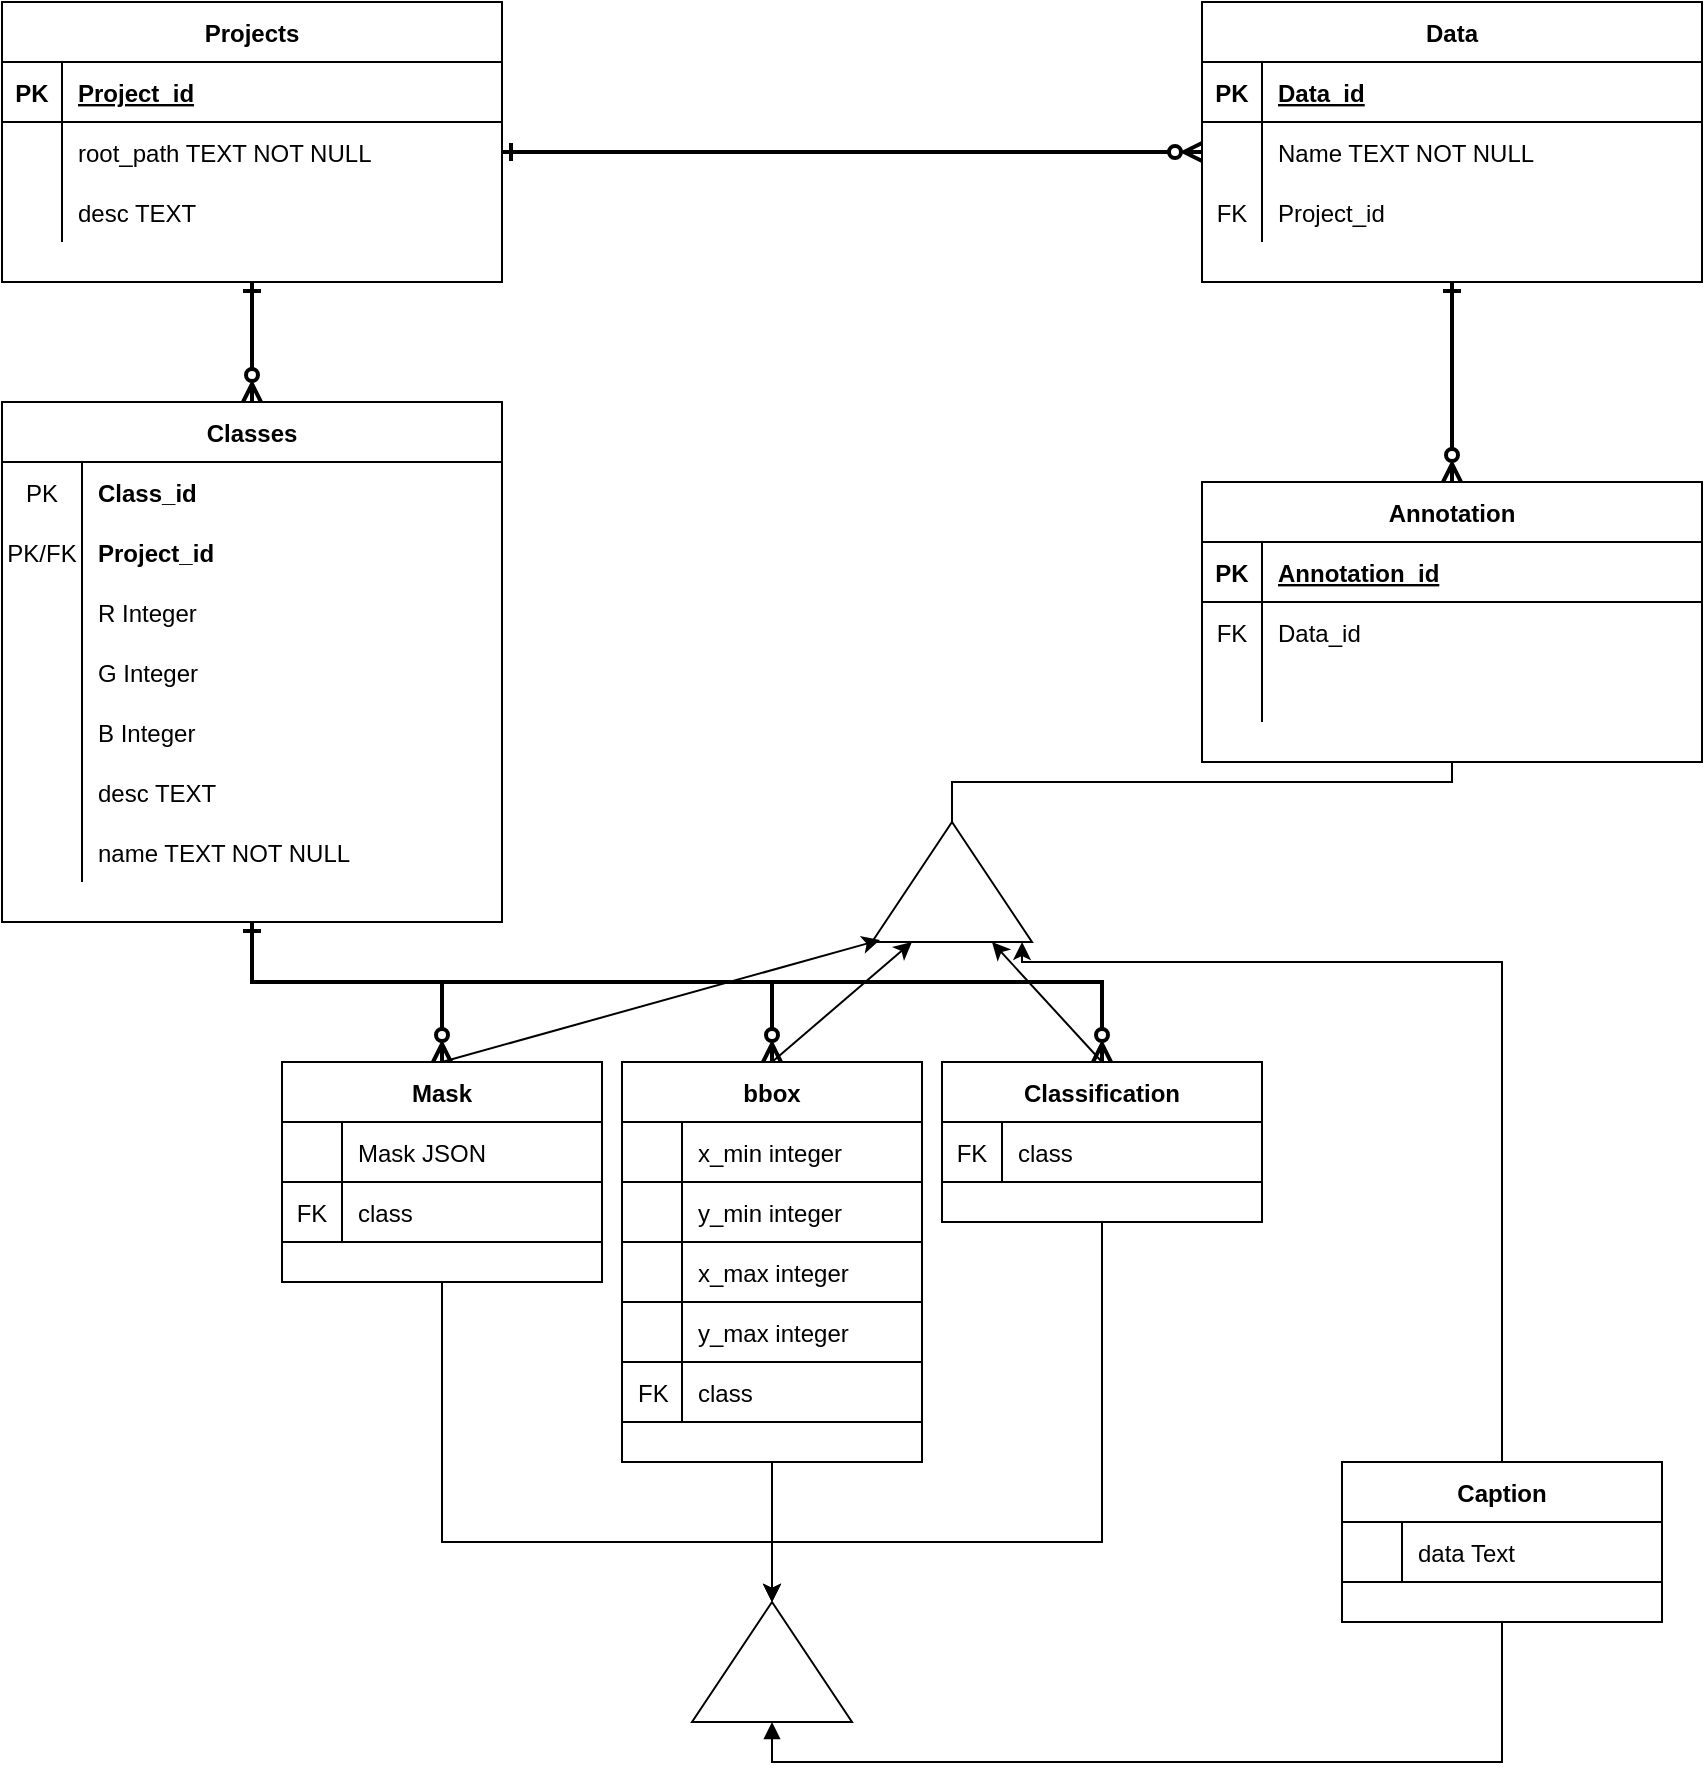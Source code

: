<mxfile version="27.0.9">
  <diagram id="R2lEEEUBdFMjLlhIrx00" name="Page-1">
    <mxGraphModel dx="1426" dy="843" grid="1" gridSize="10" guides="1" tooltips="1" connect="1" arrows="1" fold="1" page="1" pageScale="1" pageWidth="850" pageHeight="1100" math="0" shadow="0" extFonts="Permanent Marker^https://fonts.googleapis.com/css?family=Permanent+Marker">
      <root>
        <mxCell id="0" />
        <mxCell id="1" parent="0" />
        <mxCell id="C-vyLk0tnHw3VtMMgP7b-23" value="Projects" style="shape=table;startSize=30;container=1;collapsible=1;childLayout=tableLayout;fixedRows=1;rowLines=0;fontStyle=1;align=center;resizeLast=1;" parent="1" vertex="1">
          <mxGeometry width="250" height="140" as="geometry" />
        </mxCell>
        <mxCell id="C-vyLk0tnHw3VtMMgP7b-24" value="" style="shape=partialRectangle;collapsible=0;dropTarget=0;pointerEvents=0;fillColor=none;points=[[0,0.5],[1,0.5]];portConstraint=eastwest;top=0;left=0;right=0;bottom=1;" parent="C-vyLk0tnHw3VtMMgP7b-23" vertex="1">
          <mxGeometry y="30" width="250" height="30" as="geometry" />
        </mxCell>
        <mxCell id="C-vyLk0tnHw3VtMMgP7b-25" value="PK" style="shape=partialRectangle;overflow=hidden;connectable=0;fillColor=none;top=0;left=0;bottom=0;right=0;fontStyle=1;" parent="C-vyLk0tnHw3VtMMgP7b-24" vertex="1">
          <mxGeometry width="30" height="30" as="geometry">
            <mxRectangle width="30" height="30" as="alternateBounds" />
          </mxGeometry>
        </mxCell>
        <mxCell id="C-vyLk0tnHw3VtMMgP7b-26" value="Project_id" style="shape=partialRectangle;overflow=hidden;connectable=0;fillColor=none;top=0;left=0;bottom=0;right=0;align=left;spacingLeft=6;fontStyle=5;" parent="C-vyLk0tnHw3VtMMgP7b-24" vertex="1">
          <mxGeometry x="30" width="220" height="30" as="geometry">
            <mxRectangle width="220" height="30" as="alternateBounds" />
          </mxGeometry>
        </mxCell>
        <mxCell id="C-vyLk0tnHw3VtMMgP7b-27" value="" style="shape=partialRectangle;collapsible=0;dropTarget=0;pointerEvents=0;fillColor=none;points=[[0,0.5],[1,0.5]];portConstraint=eastwest;top=0;left=0;right=0;bottom=0;" parent="C-vyLk0tnHw3VtMMgP7b-23" vertex="1">
          <mxGeometry y="60" width="250" height="30" as="geometry" />
        </mxCell>
        <mxCell id="C-vyLk0tnHw3VtMMgP7b-28" value="" style="shape=partialRectangle;overflow=hidden;connectable=0;fillColor=none;top=0;left=0;bottom=0;right=0;" parent="C-vyLk0tnHw3VtMMgP7b-27" vertex="1">
          <mxGeometry width="30" height="30" as="geometry">
            <mxRectangle width="30" height="30" as="alternateBounds" />
          </mxGeometry>
        </mxCell>
        <mxCell id="C-vyLk0tnHw3VtMMgP7b-29" value="root_path TEXT NOT NULL" style="shape=partialRectangle;overflow=hidden;connectable=0;fillColor=none;top=0;left=0;bottom=0;right=0;align=left;spacingLeft=6;" parent="C-vyLk0tnHw3VtMMgP7b-27" vertex="1">
          <mxGeometry x="30" width="220" height="30" as="geometry">
            <mxRectangle width="220" height="30" as="alternateBounds" />
          </mxGeometry>
        </mxCell>
        <mxCell id="9ah_1e9hARjbKLhcPFDa-1" style="shape=partialRectangle;collapsible=0;dropTarget=0;pointerEvents=0;fillColor=none;points=[[0,0.5],[1,0.5]];portConstraint=eastwest;top=0;left=0;right=0;bottom=0;" parent="C-vyLk0tnHw3VtMMgP7b-23" vertex="1">
          <mxGeometry y="90" width="250" height="30" as="geometry" />
        </mxCell>
        <mxCell id="9ah_1e9hARjbKLhcPFDa-2" style="shape=partialRectangle;overflow=hidden;connectable=0;fillColor=none;top=0;left=0;bottom=0;right=0;" parent="9ah_1e9hARjbKLhcPFDa-1" vertex="1">
          <mxGeometry width="30" height="30" as="geometry">
            <mxRectangle width="30" height="30" as="alternateBounds" />
          </mxGeometry>
        </mxCell>
        <mxCell id="9ah_1e9hARjbKLhcPFDa-3" value="desc TEXT" style="shape=partialRectangle;overflow=hidden;connectable=0;fillColor=none;top=0;left=0;bottom=0;right=0;align=left;spacingLeft=6;" parent="9ah_1e9hARjbKLhcPFDa-1" vertex="1">
          <mxGeometry x="30" width="220" height="30" as="geometry">
            <mxRectangle width="220" height="30" as="alternateBounds" />
          </mxGeometry>
        </mxCell>
        <mxCell id="9ah_1e9hARjbKLhcPFDa-4" value="Data" style="shape=table;startSize=30;container=1;collapsible=1;childLayout=tableLayout;fixedRows=1;rowLines=0;fontStyle=1;align=center;resizeLast=1;" parent="1" vertex="1">
          <mxGeometry x="600" width="250" height="140" as="geometry" />
        </mxCell>
        <mxCell id="9ah_1e9hARjbKLhcPFDa-5" value="" style="shape=partialRectangle;collapsible=0;dropTarget=0;pointerEvents=0;fillColor=none;points=[[0,0.5],[1,0.5]];portConstraint=eastwest;top=0;left=0;right=0;bottom=1;" parent="9ah_1e9hARjbKLhcPFDa-4" vertex="1">
          <mxGeometry y="30" width="250" height="30" as="geometry" />
        </mxCell>
        <mxCell id="9ah_1e9hARjbKLhcPFDa-6" value="PK" style="shape=partialRectangle;overflow=hidden;connectable=0;fillColor=none;top=0;left=0;bottom=0;right=0;fontStyle=1;" parent="9ah_1e9hARjbKLhcPFDa-5" vertex="1">
          <mxGeometry width="30" height="30" as="geometry">
            <mxRectangle width="30" height="30" as="alternateBounds" />
          </mxGeometry>
        </mxCell>
        <mxCell id="9ah_1e9hARjbKLhcPFDa-7" value="Data_id" style="shape=partialRectangle;overflow=hidden;connectable=0;fillColor=none;top=0;left=0;bottom=0;right=0;align=left;spacingLeft=6;fontStyle=5;" parent="9ah_1e9hARjbKLhcPFDa-5" vertex="1">
          <mxGeometry x="30" width="220" height="30" as="geometry">
            <mxRectangle width="220" height="30" as="alternateBounds" />
          </mxGeometry>
        </mxCell>
        <mxCell id="9ah_1e9hARjbKLhcPFDa-8" value="" style="shape=partialRectangle;collapsible=0;dropTarget=0;pointerEvents=0;fillColor=none;points=[[0,0.5],[1,0.5]];portConstraint=eastwest;top=0;left=0;right=0;bottom=0;" parent="9ah_1e9hARjbKLhcPFDa-4" vertex="1">
          <mxGeometry y="60" width="250" height="30" as="geometry" />
        </mxCell>
        <mxCell id="9ah_1e9hARjbKLhcPFDa-9" value="" style="shape=partialRectangle;overflow=hidden;connectable=0;fillColor=none;top=0;left=0;bottom=0;right=0;" parent="9ah_1e9hARjbKLhcPFDa-8" vertex="1">
          <mxGeometry width="30" height="30" as="geometry">
            <mxRectangle width="30" height="30" as="alternateBounds" />
          </mxGeometry>
        </mxCell>
        <mxCell id="9ah_1e9hARjbKLhcPFDa-10" value="Name TEXT NOT NULL" style="shape=partialRectangle;overflow=hidden;connectable=0;fillColor=none;top=0;left=0;bottom=0;right=0;align=left;spacingLeft=6;" parent="9ah_1e9hARjbKLhcPFDa-8" vertex="1">
          <mxGeometry x="30" width="220" height="30" as="geometry">
            <mxRectangle width="220" height="30" as="alternateBounds" />
          </mxGeometry>
        </mxCell>
        <mxCell id="9ah_1e9hARjbKLhcPFDa-15" style="shape=partialRectangle;collapsible=0;dropTarget=0;pointerEvents=0;fillColor=none;points=[[0,0.5],[1,0.5]];portConstraint=eastwest;top=0;left=0;right=0;bottom=0;" parent="9ah_1e9hARjbKLhcPFDa-4" vertex="1">
          <mxGeometry y="90" width="250" height="30" as="geometry" />
        </mxCell>
        <mxCell id="9ah_1e9hARjbKLhcPFDa-16" value="FK" style="shape=partialRectangle;overflow=hidden;connectable=0;fillColor=none;top=0;left=0;bottom=0;right=0;" parent="9ah_1e9hARjbKLhcPFDa-15" vertex="1">
          <mxGeometry width="30" height="30" as="geometry">
            <mxRectangle width="30" height="30" as="alternateBounds" />
          </mxGeometry>
        </mxCell>
        <mxCell id="9ah_1e9hARjbKLhcPFDa-17" value="Project_id" style="shape=partialRectangle;overflow=hidden;connectable=0;fillColor=none;top=0;left=0;bottom=0;right=0;align=left;spacingLeft=6;" parent="9ah_1e9hARjbKLhcPFDa-15" vertex="1">
          <mxGeometry x="30" width="220" height="30" as="geometry">
            <mxRectangle width="220" height="30" as="alternateBounds" />
          </mxGeometry>
        </mxCell>
        <mxCell id="9ah_1e9hARjbKLhcPFDa-18" style="edgeStyle=orthogonalEdgeStyle;rounded=0;orthogonalLoop=1;jettySize=auto;html=1;exitX=1;exitY=0.5;exitDx=0;exitDy=0;entryX=0;entryY=0.5;entryDx=0;entryDy=0;endArrow=ERzeroToMany;endFill=0;startArrow=ERone;startFill=0;strokeWidth=2;" parent="1" source="C-vyLk0tnHw3VtMMgP7b-27" target="9ah_1e9hARjbKLhcPFDa-8" edge="1">
          <mxGeometry relative="1" as="geometry" />
        </mxCell>
        <mxCell id="9ah_1e9hARjbKLhcPFDa-34" style="edgeStyle=orthogonalEdgeStyle;rounded=0;orthogonalLoop=1;jettySize=auto;html=1;exitX=0.5;exitY=1;exitDx=0;exitDy=0;entryX=1;entryY=0.5;entryDx=0;entryDy=0;endArrow=none;startFill=0;" parent="1" source="9ah_1e9hARjbKLhcPFDa-22" target="9ah_1e9hARjbKLhcPFDa-33" edge="1">
          <mxGeometry relative="1" as="geometry">
            <Array as="points">
              <mxPoint x="725" y="390" />
              <mxPoint x="475" y="390" />
            </Array>
          </mxGeometry>
        </mxCell>
        <mxCell id="9ah_1e9hARjbKLhcPFDa-22" value="Annotation" style="shape=table;startSize=30;container=1;collapsible=1;childLayout=tableLayout;fixedRows=1;rowLines=0;fontStyle=1;align=center;resizeLast=1;" parent="1" vertex="1">
          <mxGeometry x="600" y="240" width="250" height="140" as="geometry" />
        </mxCell>
        <mxCell id="9ah_1e9hARjbKLhcPFDa-23" value="" style="shape=partialRectangle;collapsible=0;dropTarget=0;pointerEvents=0;fillColor=none;points=[[0,0.5],[1,0.5]];portConstraint=eastwest;top=0;left=0;right=0;bottom=1;" parent="9ah_1e9hARjbKLhcPFDa-22" vertex="1">
          <mxGeometry y="30" width="250" height="30" as="geometry" />
        </mxCell>
        <mxCell id="9ah_1e9hARjbKLhcPFDa-24" value="PK" style="shape=partialRectangle;overflow=hidden;connectable=0;fillColor=none;top=0;left=0;bottom=0;right=0;fontStyle=1;" parent="9ah_1e9hARjbKLhcPFDa-23" vertex="1">
          <mxGeometry width="30" height="30" as="geometry">
            <mxRectangle width="30" height="30" as="alternateBounds" />
          </mxGeometry>
        </mxCell>
        <mxCell id="9ah_1e9hARjbKLhcPFDa-25" value="Annotation_id" style="shape=partialRectangle;overflow=hidden;connectable=0;fillColor=none;top=0;left=0;bottom=0;right=0;align=left;spacingLeft=6;fontStyle=5;" parent="9ah_1e9hARjbKLhcPFDa-23" vertex="1">
          <mxGeometry x="30" width="220" height="30" as="geometry">
            <mxRectangle width="220" height="30" as="alternateBounds" />
          </mxGeometry>
        </mxCell>
        <mxCell id="9ah_1e9hARjbKLhcPFDa-26" value="" style="shape=partialRectangle;collapsible=0;dropTarget=0;pointerEvents=0;fillColor=none;points=[[0,0.5],[1,0.5]];portConstraint=eastwest;top=0;left=0;right=0;bottom=0;" parent="9ah_1e9hARjbKLhcPFDa-22" vertex="1">
          <mxGeometry y="60" width="250" height="30" as="geometry" />
        </mxCell>
        <mxCell id="9ah_1e9hARjbKLhcPFDa-27" value="FK" style="shape=partialRectangle;overflow=hidden;connectable=0;fillColor=none;top=0;left=0;bottom=0;right=0;" parent="9ah_1e9hARjbKLhcPFDa-26" vertex="1">
          <mxGeometry width="30" height="30" as="geometry">
            <mxRectangle width="30" height="30" as="alternateBounds" />
          </mxGeometry>
        </mxCell>
        <mxCell id="9ah_1e9hARjbKLhcPFDa-28" value="Data_id" style="shape=partialRectangle;overflow=hidden;connectable=0;fillColor=none;top=0;left=0;bottom=0;right=0;align=left;spacingLeft=6;" parent="9ah_1e9hARjbKLhcPFDa-26" vertex="1">
          <mxGeometry x="30" width="220" height="30" as="geometry">
            <mxRectangle width="220" height="30" as="alternateBounds" />
          </mxGeometry>
        </mxCell>
        <mxCell id="9ah_1e9hARjbKLhcPFDa-70" style="shape=partialRectangle;collapsible=0;dropTarget=0;pointerEvents=0;fillColor=none;points=[[0,0.5],[1,0.5]];portConstraint=eastwest;top=0;left=0;right=0;bottom=0;" parent="9ah_1e9hARjbKLhcPFDa-22" vertex="1">
          <mxGeometry y="90" width="250" height="30" as="geometry" />
        </mxCell>
        <mxCell id="9ah_1e9hARjbKLhcPFDa-71" style="shape=partialRectangle;overflow=hidden;connectable=0;fillColor=none;top=0;left=0;bottom=0;right=0;" parent="9ah_1e9hARjbKLhcPFDa-70" vertex="1">
          <mxGeometry width="30" height="30" as="geometry">
            <mxRectangle width="30" height="30" as="alternateBounds" />
          </mxGeometry>
        </mxCell>
        <mxCell id="9ah_1e9hARjbKLhcPFDa-72" value="" style="shape=partialRectangle;overflow=hidden;connectable=0;fillColor=none;top=0;left=0;bottom=0;right=0;align=left;spacingLeft=6;" parent="9ah_1e9hARjbKLhcPFDa-70" vertex="1">
          <mxGeometry x="30" width="220" height="30" as="geometry">
            <mxRectangle width="220" height="30" as="alternateBounds" />
          </mxGeometry>
        </mxCell>
        <mxCell id="9ah_1e9hARjbKLhcPFDa-32" style="rounded=0;orthogonalLoop=1;jettySize=auto;html=1;exitX=0.5;exitY=1;exitDx=0;exitDy=0;entryX=0.5;entryY=0;entryDx=0;entryDy=0;endArrow=ERzeroToMany;endFill=0;startArrow=ERone;startFill=0;strokeWidth=2;edgeStyle=orthogonalEdgeStyle;" parent="1" source="9ah_1e9hARjbKLhcPFDa-4" target="9ah_1e9hARjbKLhcPFDa-22" edge="1">
          <mxGeometry relative="1" as="geometry">
            <mxPoint x="680" y="270" as="sourcePoint" />
            <mxPoint x="880" y="270" as="targetPoint" />
          </mxGeometry>
        </mxCell>
        <mxCell id="9ah_1e9hARjbKLhcPFDa-33" value="" style="triangle;whiteSpace=wrap;html=1;rotation=-90;" parent="1" vertex="1">
          <mxGeometry x="445" y="400" width="60" height="80" as="geometry" />
        </mxCell>
        <mxCell id="9ah_1e9hARjbKLhcPFDa-92" style="edgeStyle=orthogonalEdgeStyle;rounded=0;orthogonalLoop=1;jettySize=auto;html=1;exitX=0.5;exitY=1;exitDx=0;exitDy=0;" parent="1" source="9ah_1e9hARjbKLhcPFDa-35" target="9ah_1e9hARjbKLhcPFDa-89" edge="1">
          <mxGeometry relative="1" as="geometry">
            <Array as="points">
              <mxPoint x="220" y="770" />
              <mxPoint x="385" y="770" />
            </Array>
          </mxGeometry>
        </mxCell>
        <mxCell id="9ah_1e9hARjbKLhcPFDa-35" value="Mask" style="shape=table;startSize=30;container=1;collapsible=1;childLayout=tableLayout;fixedRows=1;rowLines=0;fontStyle=1;align=center;resizeLast=1;" parent="1" vertex="1">
          <mxGeometry x="140" y="530" width="160" height="110" as="geometry" />
        </mxCell>
        <mxCell id="9ah_1e9hARjbKLhcPFDa-36" value="" style="shape=partialRectangle;collapsible=0;dropTarget=0;pointerEvents=0;fillColor=none;points=[[0,0.5],[1,0.5]];portConstraint=eastwest;top=0;left=0;right=0;bottom=1;" parent="9ah_1e9hARjbKLhcPFDa-35" vertex="1">
          <mxGeometry y="30" width="160" height="30" as="geometry" />
        </mxCell>
        <mxCell id="9ah_1e9hARjbKLhcPFDa-37" value="" style="shape=partialRectangle;overflow=hidden;connectable=0;fillColor=none;top=0;left=0;bottom=0;right=0;fontStyle=0;" parent="9ah_1e9hARjbKLhcPFDa-36" vertex="1">
          <mxGeometry width="30" height="30" as="geometry">
            <mxRectangle width="30" height="30" as="alternateBounds" />
          </mxGeometry>
        </mxCell>
        <mxCell id="9ah_1e9hARjbKLhcPFDa-38" value="Mask JSON" style="shape=partialRectangle;overflow=hidden;connectable=0;fillColor=none;top=0;left=0;bottom=0;right=0;align=left;spacingLeft=6;fontStyle=0;" parent="9ah_1e9hARjbKLhcPFDa-36" vertex="1">
          <mxGeometry x="30" width="130" height="30" as="geometry">
            <mxRectangle width="130" height="30" as="alternateBounds" />
          </mxGeometry>
        </mxCell>
        <mxCell id="9ah_1e9hARjbKLhcPFDa-94" style="shape=partialRectangle;collapsible=0;dropTarget=0;pointerEvents=0;fillColor=none;points=[[0,0.5],[1,0.5]];portConstraint=eastwest;top=0;left=0;right=0;bottom=1;" parent="9ah_1e9hARjbKLhcPFDa-35" vertex="1">
          <mxGeometry y="60" width="160" height="30" as="geometry" />
        </mxCell>
        <mxCell id="9ah_1e9hARjbKLhcPFDa-95" value="FK" style="shape=partialRectangle;overflow=hidden;connectable=0;fillColor=none;top=0;left=0;bottom=0;right=0;fontStyle=0;" parent="9ah_1e9hARjbKLhcPFDa-94" vertex="1">
          <mxGeometry width="30" height="30" as="geometry">
            <mxRectangle width="30" height="30" as="alternateBounds" />
          </mxGeometry>
        </mxCell>
        <mxCell id="9ah_1e9hARjbKLhcPFDa-96" value="class" style="shape=partialRectangle;overflow=hidden;connectable=0;fillColor=none;top=0;left=0;bottom=0;right=0;align=left;spacingLeft=6;fontStyle=0;" parent="9ah_1e9hARjbKLhcPFDa-94" vertex="1">
          <mxGeometry x="30" width="130" height="30" as="geometry">
            <mxRectangle width="130" height="30" as="alternateBounds" />
          </mxGeometry>
        </mxCell>
        <mxCell id="9ah_1e9hARjbKLhcPFDa-57" style="rounded=0;orthogonalLoop=1;jettySize=auto;html=1;exitX=0.5;exitY=0;exitDx=0;exitDy=0;entryX=0;entryY=0.25;entryDx=0;entryDy=0;" parent="1" source="9ah_1e9hARjbKLhcPFDa-42" target="9ah_1e9hARjbKLhcPFDa-33" edge="1">
          <mxGeometry relative="1" as="geometry" />
        </mxCell>
        <mxCell id="9ah_1e9hARjbKLhcPFDa-91" style="edgeStyle=orthogonalEdgeStyle;rounded=0;orthogonalLoop=1;jettySize=auto;html=1;exitX=0.5;exitY=1;exitDx=0;exitDy=0;entryX=1;entryY=0.5;entryDx=0;entryDy=0;" parent="1" source="9ah_1e9hARjbKLhcPFDa-42" target="9ah_1e9hARjbKLhcPFDa-89" edge="1">
          <mxGeometry relative="1" as="geometry" />
        </mxCell>
        <mxCell id="9ah_1e9hARjbKLhcPFDa-42" value="bbox" style="shape=table;startSize=30;container=1;collapsible=1;childLayout=tableLayout;fixedRows=1;rowLines=0;fontStyle=1;align=center;resizeLast=1;" parent="1" vertex="1">
          <mxGeometry x="310" y="530" width="150" height="200" as="geometry" />
        </mxCell>
        <mxCell id="9ah_1e9hARjbKLhcPFDa-43" value="" style="shape=partialRectangle;collapsible=0;dropTarget=0;pointerEvents=0;fillColor=none;points=[[0,0.5],[1,0.5]];portConstraint=eastwest;top=0;left=0;right=0;bottom=1;" parent="9ah_1e9hARjbKLhcPFDa-42" vertex="1">
          <mxGeometry y="30" width="150" height="30" as="geometry" />
        </mxCell>
        <mxCell id="9ah_1e9hARjbKLhcPFDa-84" style="shape=partialRectangle;overflow=hidden;connectable=0;fillColor=none;top=0;left=0;bottom=0;right=0;align=left;spacingLeft=6;fontStyle=0;" parent="9ah_1e9hARjbKLhcPFDa-43" vertex="1">
          <mxGeometry width="30" height="30" as="geometry">
            <mxRectangle width="30" height="30" as="alternateBounds" />
          </mxGeometry>
        </mxCell>
        <mxCell id="9ah_1e9hARjbKLhcPFDa-45" value="x_min integer" style="shape=partialRectangle;overflow=hidden;connectable=0;fillColor=none;top=0;left=0;bottom=0;right=0;align=left;spacingLeft=6;fontStyle=0;" parent="9ah_1e9hARjbKLhcPFDa-43" vertex="1">
          <mxGeometry x="30" width="120" height="30" as="geometry">
            <mxRectangle width="120" height="30" as="alternateBounds" />
          </mxGeometry>
        </mxCell>
        <mxCell id="9ah_1e9hARjbKLhcPFDa-79" style="shape=partialRectangle;collapsible=0;dropTarget=0;pointerEvents=0;fillColor=none;points=[[0,0.5],[1,0.5]];portConstraint=eastwest;top=0;left=0;right=0;bottom=1;" parent="9ah_1e9hARjbKLhcPFDa-42" vertex="1">
          <mxGeometry y="60" width="150" height="30" as="geometry" />
        </mxCell>
        <mxCell id="9ah_1e9hARjbKLhcPFDa-85" style="shape=partialRectangle;overflow=hidden;connectable=0;fillColor=none;top=0;left=0;bottom=0;right=0;align=left;spacingLeft=6;fontStyle=0;" parent="9ah_1e9hARjbKLhcPFDa-79" vertex="1">
          <mxGeometry width="30" height="30" as="geometry">
            <mxRectangle width="30" height="30" as="alternateBounds" />
          </mxGeometry>
        </mxCell>
        <mxCell id="9ah_1e9hARjbKLhcPFDa-81" value="y_min integer" style="shape=partialRectangle;overflow=hidden;connectable=0;fillColor=none;top=0;left=0;bottom=0;right=0;align=left;spacingLeft=6;fontStyle=0;" parent="9ah_1e9hARjbKLhcPFDa-79" vertex="1">
          <mxGeometry x="30" width="120" height="30" as="geometry">
            <mxRectangle width="120" height="30" as="alternateBounds" />
          </mxGeometry>
        </mxCell>
        <mxCell id="9ah_1e9hARjbKLhcPFDa-76" style="shape=partialRectangle;collapsible=0;dropTarget=0;pointerEvents=0;fillColor=none;points=[[0,0.5],[1,0.5]];portConstraint=eastwest;top=0;left=0;right=0;bottom=1;" parent="9ah_1e9hARjbKLhcPFDa-42" vertex="1">
          <mxGeometry y="90" width="150" height="30" as="geometry" />
        </mxCell>
        <mxCell id="9ah_1e9hARjbKLhcPFDa-86" style="shape=partialRectangle;overflow=hidden;connectable=0;fillColor=none;top=0;left=0;bottom=0;right=0;align=left;spacingLeft=6;fontStyle=0;" parent="9ah_1e9hARjbKLhcPFDa-76" vertex="1">
          <mxGeometry width="30" height="30" as="geometry">
            <mxRectangle width="30" height="30" as="alternateBounds" />
          </mxGeometry>
        </mxCell>
        <mxCell id="9ah_1e9hARjbKLhcPFDa-78" value="x_max integer" style="shape=partialRectangle;overflow=hidden;connectable=0;fillColor=none;top=0;left=0;bottom=0;right=0;align=left;spacingLeft=6;fontStyle=0;" parent="9ah_1e9hARjbKLhcPFDa-76" vertex="1">
          <mxGeometry x="30" width="120" height="30" as="geometry">
            <mxRectangle width="120" height="30" as="alternateBounds" />
          </mxGeometry>
        </mxCell>
        <mxCell id="9ah_1e9hARjbKLhcPFDa-73" style="shape=partialRectangle;collapsible=0;dropTarget=0;pointerEvents=0;fillColor=none;points=[[0,0.5],[1,0.5]];portConstraint=eastwest;top=0;left=0;right=0;bottom=1;" parent="9ah_1e9hARjbKLhcPFDa-42" vertex="1">
          <mxGeometry y="120" width="150" height="30" as="geometry" />
        </mxCell>
        <mxCell id="9ah_1e9hARjbKLhcPFDa-87" style="shape=partialRectangle;overflow=hidden;connectable=0;fillColor=none;top=0;left=0;bottom=0;right=0;align=left;spacingLeft=6;fontStyle=0;" parent="9ah_1e9hARjbKLhcPFDa-73" vertex="1">
          <mxGeometry width="30" height="30" as="geometry">
            <mxRectangle width="30" height="30" as="alternateBounds" />
          </mxGeometry>
        </mxCell>
        <mxCell id="9ah_1e9hARjbKLhcPFDa-75" value="y_max integer" style="shape=partialRectangle;overflow=hidden;connectable=0;fillColor=none;top=0;left=0;bottom=0;right=0;align=left;spacingLeft=6;fontStyle=0;" parent="9ah_1e9hARjbKLhcPFDa-73" vertex="1">
          <mxGeometry x="30" width="120" height="30" as="geometry">
            <mxRectangle width="120" height="30" as="alternateBounds" />
          </mxGeometry>
        </mxCell>
        <mxCell id="9ah_1e9hARjbKLhcPFDa-82" style="shape=partialRectangle;collapsible=0;dropTarget=0;pointerEvents=0;fillColor=none;points=[[0,0.5],[1,0.5]];portConstraint=eastwest;top=0;left=0;right=0;bottom=1;" parent="9ah_1e9hARjbKLhcPFDa-42" vertex="1">
          <mxGeometry y="150" width="150" height="30" as="geometry" />
        </mxCell>
        <mxCell id="9ah_1e9hARjbKLhcPFDa-88" value="FK" style="shape=partialRectangle;overflow=hidden;connectable=0;fillColor=none;top=0;left=0;bottom=0;right=0;align=left;spacingLeft=6;fontStyle=0;" parent="9ah_1e9hARjbKLhcPFDa-82" vertex="1">
          <mxGeometry width="30" height="30" as="geometry">
            <mxRectangle width="30" height="30" as="alternateBounds" />
          </mxGeometry>
        </mxCell>
        <mxCell id="9ah_1e9hARjbKLhcPFDa-83" value="class" style="shape=partialRectangle;overflow=hidden;connectable=0;fillColor=none;top=0;left=0;bottom=0;right=0;align=left;spacingLeft=6;fontStyle=0;" parent="9ah_1e9hARjbKLhcPFDa-82" vertex="1">
          <mxGeometry x="30" width="120" height="30" as="geometry">
            <mxRectangle width="120" height="30" as="alternateBounds" />
          </mxGeometry>
        </mxCell>
        <mxCell id="9ah_1e9hARjbKLhcPFDa-58" style="rounded=0;orthogonalLoop=1;jettySize=auto;html=1;exitX=0.5;exitY=0;exitDx=0;exitDy=0;entryX=0;entryY=0.75;entryDx=0;entryDy=0;" parent="1" source="9ah_1e9hARjbKLhcPFDa-49" target="9ah_1e9hARjbKLhcPFDa-33" edge="1">
          <mxGeometry relative="1" as="geometry" />
        </mxCell>
        <mxCell id="9ah_1e9hARjbKLhcPFDa-90" style="edgeStyle=orthogonalEdgeStyle;rounded=0;orthogonalLoop=1;jettySize=auto;html=1;exitX=0.5;exitY=1;exitDx=0;exitDy=0;" parent="1" source="9ah_1e9hARjbKLhcPFDa-49" target="9ah_1e9hARjbKLhcPFDa-89" edge="1">
          <mxGeometry relative="1" as="geometry">
            <Array as="points">
              <mxPoint x="550" y="770" />
              <mxPoint x="385" y="770" />
            </Array>
          </mxGeometry>
        </mxCell>
        <mxCell id="9ah_1e9hARjbKLhcPFDa-49" value="Classification" style="shape=table;startSize=30;container=1;collapsible=1;childLayout=tableLayout;fixedRows=1;rowLines=0;fontStyle=1;align=center;resizeLast=1;" parent="1" vertex="1">
          <mxGeometry x="470" y="530" width="160" height="80" as="geometry" />
        </mxCell>
        <mxCell id="9ah_1e9hARjbKLhcPFDa-50" value="" style="shape=partialRectangle;collapsible=0;dropTarget=0;pointerEvents=0;fillColor=none;points=[[0,0.5],[1,0.5]];portConstraint=eastwest;top=0;left=0;right=0;bottom=1;" parent="9ah_1e9hARjbKLhcPFDa-49" vertex="1">
          <mxGeometry y="30" width="160" height="30" as="geometry" />
        </mxCell>
        <mxCell id="9ah_1e9hARjbKLhcPFDa-51" value="FK" style="shape=partialRectangle;overflow=hidden;connectable=0;fillColor=none;top=0;left=0;bottom=0;right=0;fontStyle=0;" parent="9ah_1e9hARjbKLhcPFDa-50" vertex="1">
          <mxGeometry width="30" height="30" as="geometry">
            <mxRectangle width="30" height="30" as="alternateBounds" />
          </mxGeometry>
        </mxCell>
        <mxCell id="9ah_1e9hARjbKLhcPFDa-52" value="class" style="shape=partialRectangle;overflow=hidden;connectable=0;fillColor=none;top=0;left=0;bottom=0;right=0;align=left;spacingLeft=6;fontStyle=0;" parent="9ah_1e9hARjbKLhcPFDa-50" vertex="1">
          <mxGeometry x="30" width="130" height="30" as="geometry">
            <mxRectangle width="130" height="30" as="alternateBounds" />
          </mxGeometry>
        </mxCell>
        <mxCell id="9ah_1e9hARjbKLhcPFDa-56" style="rounded=0;orthogonalLoop=1;jettySize=auto;html=1;exitX=0.5;exitY=0;exitDx=0;exitDy=0;entryX=0.017;entryY=0.05;entryDx=0;entryDy=0;entryPerimeter=0;" parent="1" source="9ah_1e9hARjbKLhcPFDa-35" target="9ah_1e9hARjbKLhcPFDa-33" edge="1">
          <mxGeometry relative="1" as="geometry" />
        </mxCell>
        <mxCell id="9ah_1e9hARjbKLhcPFDa-59" value="Caption" style="shape=table;startSize=30;container=1;collapsible=1;childLayout=tableLayout;fixedRows=1;rowLines=0;fontStyle=1;align=center;resizeLast=1;" parent="1" vertex="1">
          <mxGeometry x="670" y="730" width="160" height="80" as="geometry" />
        </mxCell>
        <mxCell id="9ah_1e9hARjbKLhcPFDa-60" value="" style="shape=partialRectangle;collapsible=0;dropTarget=0;pointerEvents=0;fillColor=none;points=[[0,0.5],[1,0.5]];portConstraint=eastwest;top=0;left=0;right=0;bottom=1;" parent="9ah_1e9hARjbKLhcPFDa-59" vertex="1">
          <mxGeometry y="30" width="160" height="30" as="geometry" />
        </mxCell>
        <mxCell id="9ah_1e9hARjbKLhcPFDa-61" value="" style="shape=partialRectangle;overflow=hidden;connectable=0;fillColor=none;top=0;left=0;bottom=0;right=0;fontStyle=1;" parent="9ah_1e9hARjbKLhcPFDa-60" vertex="1">
          <mxGeometry width="30" height="30" as="geometry">
            <mxRectangle width="30" height="30" as="alternateBounds" />
          </mxGeometry>
        </mxCell>
        <mxCell id="9ah_1e9hARjbKLhcPFDa-62" value="data Text" style="shape=partialRectangle;overflow=hidden;connectable=0;fillColor=none;top=0;left=0;bottom=0;right=0;align=left;spacingLeft=6;fontStyle=0;" parent="9ah_1e9hARjbKLhcPFDa-60" vertex="1">
          <mxGeometry x="30" width="130" height="30" as="geometry">
            <mxRectangle width="130" height="30" as="alternateBounds" />
          </mxGeometry>
        </mxCell>
        <mxCell id="9ah_1e9hARjbKLhcPFDa-69" style="rounded=0;orthogonalLoop=1;jettySize=auto;html=1;exitX=0.5;exitY=0;exitDx=0;exitDy=0;entryX=0;entryY=0.938;entryDx=0;entryDy=0;entryPerimeter=0;edgeStyle=orthogonalEdgeStyle;" parent="1" source="9ah_1e9hARjbKLhcPFDa-59" target="9ah_1e9hARjbKLhcPFDa-33" edge="1">
          <mxGeometry relative="1" as="geometry">
            <mxPoint x="560" y="490" as="targetPoint" />
            <Array as="points">
              <mxPoint x="750" y="480" />
              <mxPoint x="510" y="480" />
            </Array>
          </mxGeometry>
        </mxCell>
        <mxCell id="9ah_1e9hARjbKLhcPFDa-93" style="edgeStyle=orthogonalEdgeStyle;rounded=0;orthogonalLoop=1;jettySize=auto;html=1;exitX=0;exitY=0.5;exitDx=0;exitDy=0;entryX=0.5;entryY=1;entryDx=0;entryDy=0;startArrow=block;startFill=1;endArrow=none;" parent="1" source="9ah_1e9hARjbKLhcPFDa-89" target="9ah_1e9hARjbKLhcPFDa-59" edge="1">
          <mxGeometry relative="1" as="geometry" />
        </mxCell>
        <mxCell id="9ah_1e9hARjbKLhcPFDa-89" value="" style="triangle;whiteSpace=wrap;html=1;rotation=-90;" parent="1" vertex="1">
          <mxGeometry x="355" y="790" width="60" height="80" as="geometry" />
        </mxCell>
        <mxCell id="9ah_1e9hARjbKLhcPFDa-97" value="Classes" style="shape=table;startSize=30;container=1;collapsible=1;childLayout=tableLayout;fixedRows=1;rowLines=0;fontStyle=1;align=center;resizeLast=1;" parent="1" vertex="1">
          <mxGeometry y="200" width="250" height="260" as="geometry" />
        </mxCell>
        <mxCell id="9ah_1e9hARjbKLhcPFDa-101" value="" style="shape=partialRectangle;collapsible=0;dropTarget=0;pointerEvents=0;fillColor=none;points=[[0,0.5],[1,0.5]];portConstraint=eastwest;top=0;left=0;right=0;bottom=0;" parent="9ah_1e9hARjbKLhcPFDa-97" vertex="1">
          <mxGeometry y="30" width="250" height="30" as="geometry" />
        </mxCell>
        <mxCell id="9ah_1e9hARjbKLhcPFDa-102" value="PK" style="shape=partialRectangle;overflow=hidden;connectable=0;fillColor=none;top=0;left=0;bottom=0;right=0;" parent="9ah_1e9hARjbKLhcPFDa-101" vertex="1">
          <mxGeometry width="40" height="30" as="geometry">
            <mxRectangle width="40" height="30" as="alternateBounds" />
          </mxGeometry>
        </mxCell>
        <mxCell id="9ah_1e9hARjbKLhcPFDa-103" value="Class_id" style="shape=partialRectangle;overflow=hidden;connectable=0;fillColor=none;top=0;left=0;bottom=0;right=0;align=left;spacingLeft=6;fontStyle=1" parent="9ah_1e9hARjbKLhcPFDa-101" vertex="1">
          <mxGeometry x="40" width="210" height="30" as="geometry">
            <mxRectangle width="210" height="30" as="alternateBounds" />
          </mxGeometry>
        </mxCell>
        <mxCell id="9ah_1e9hARjbKLhcPFDa-104" style="shape=partialRectangle;collapsible=0;dropTarget=0;pointerEvents=0;fillColor=none;points=[[0,0.5],[1,0.5]];portConstraint=eastwest;top=0;left=0;right=0;bottom=0;" parent="9ah_1e9hARjbKLhcPFDa-97" vertex="1">
          <mxGeometry y="60" width="250" height="30" as="geometry" />
        </mxCell>
        <mxCell id="9ah_1e9hARjbKLhcPFDa-105" value="PK/FK" style="shape=partialRectangle;overflow=hidden;connectable=0;fillColor=none;top=0;left=0;bottom=0;right=0;" parent="9ah_1e9hARjbKLhcPFDa-104" vertex="1">
          <mxGeometry width="40" height="30" as="geometry">
            <mxRectangle width="40" height="30" as="alternateBounds" />
          </mxGeometry>
        </mxCell>
        <mxCell id="9ah_1e9hARjbKLhcPFDa-106" value="Project_id" style="shape=partialRectangle;overflow=hidden;connectable=0;fillColor=none;top=0;left=0;bottom=0;right=0;align=left;spacingLeft=6;fontStyle=1" parent="9ah_1e9hARjbKLhcPFDa-104" vertex="1">
          <mxGeometry x="40" width="210" height="30" as="geometry">
            <mxRectangle width="210" height="30" as="alternateBounds" />
          </mxGeometry>
        </mxCell>
        <mxCell id="9ah_1e9hARjbKLhcPFDa-113" style="shape=partialRectangle;collapsible=0;dropTarget=0;pointerEvents=0;fillColor=none;points=[[0,0.5],[1,0.5]];portConstraint=eastwest;top=0;left=0;right=0;bottom=0;" parent="9ah_1e9hARjbKLhcPFDa-97" vertex="1">
          <mxGeometry y="90" width="250" height="30" as="geometry" />
        </mxCell>
        <mxCell id="9ah_1e9hARjbKLhcPFDa-114" style="shape=partialRectangle;overflow=hidden;connectable=0;fillColor=none;top=0;left=0;bottom=0;right=0;" parent="9ah_1e9hARjbKLhcPFDa-113" vertex="1">
          <mxGeometry width="40" height="30" as="geometry">
            <mxRectangle width="40" height="30" as="alternateBounds" />
          </mxGeometry>
        </mxCell>
        <mxCell id="9ah_1e9hARjbKLhcPFDa-115" value="R Integer" style="shape=partialRectangle;overflow=hidden;connectable=0;fillColor=none;top=0;left=0;bottom=0;right=0;align=left;spacingLeft=6;" parent="9ah_1e9hARjbKLhcPFDa-113" vertex="1">
          <mxGeometry x="40" width="210" height="30" as="geometry">
            <mxRectangle width="210" height="30" as="alternateBounds" />
          </mxGeometry>
        </mxCell>
        <mxCell id="9ah_1e9hARjbKLhcPFDa-110" style="shape=partialRectangle;collapsible=0;dropTarget=0;pointerEvents=0;fillColor=none;points=[[0,0.5],[1,0.5]];portConstraint=eastwest;top=0;left=0;right=0;bottom=0;" parent="9ah_1e9hARjbKLhcPFDa-97" vertex="1">
          <mxGeometry y="120" width="250" height="30" as="geometry" />
        </mxCell>
        <mxCell id="9ah_1e9hARjbKLhcPFDa-111" style="shape=partialRectangle;overflow=hidden;connectable=0;fillColor=none;top=0;left=0;bottom=0;right=0;" parent="9ah_1e9hARjbKLhcPFDa-110" vertex="1">
          <mxGeometry width="40" height="30" as="geometry">
            <mxRectangle width="40" height="30" as="alternateBounds" />
          </mxGeometry>
        </mxCell>
        <mxCell id="9ah_1e9hARjbKLhcPFDa-112" value="G Integer" style="shape=partialRectangle;overflow=hidden;connectable=0;fillColor=none;top=0;left=0;bottom=0;right=0;align=left;spacingLeft=6;" parent="9ah_1e9hARjbKLhcPFDa-110" vertex="1">
          <mxGeometry x="40" width="210" height="30" as="geometry">
            <mxRectangle width="210" height="30" as="alternateBounds" />
          </mxGeometry>
        </mxCell>
        <mxCell id="9ah_1e9hARjbKLhcPFDa-107" style="shape=partialRectangle;collapsible=0;dropTarget=0;pointerEvents=0;fillColor=none;points=[[0,0.5],[1,0.5]];portConstraint=eastwest;top=0;left=0;right=0;bottom=0;" parent="9ah_1e9hARjbKLhcPFDa-97" vertex="1">
          <mxGeometry y="150" width="250" height="30" as="geometry" />
        </mxCell>
        <mxCell id="9ah_1e9hARjbKLhcPFDa-108" style="shape=partialRectangle;overflow=hidden;connectable=0;fillColor=none;top=0;left=0;bottom=0;right=0;" parent="9ah_1e9hARjbKLhcPFDa-107" vertex="1">
          <mxGeometry width="40" height="30" as="geometry">
            <mxRectangle width="40" height="30" as="alternateBounds" />
          </mxGeometry>
        </mxCell>
        <mxCell id="9ah_1e9hARjbKLhcPFDa-109" value="B Integer" style="shape=partialRectangle;overflow=hidden;connectable=0;fillColor=none;top=0;left=0;bottom=0;right=0;align=left;spacingLeft=6;" parent="9ah_1e9hARjbKLhcPFDa-107" vertex="1">
          <mxGeometry x="40" width="210" height="30" as="geometry">
            <mxRectangle width="210" height="30" as="alternateBounds" />
          </mxGeometry>
        </mxCell>
        <mxCell id="9ah_1e9hARjbKLhcPFDa-119" style="shape=partialRectangle;collapsible=0;dropTarget=0;pointerEvents=0;fillColor=none;points=[[0,0.5],[1,0.5]];portConstraint=eastwest;top=0;left=0;right=0;bottom=0;" parent="9ah_1e9hARjbKLhcPFDa-97" vertex="1">
          <mxGeometry y="180" width="250" height="30" as="geometry" />
        </mxCell>
        <mxCell id="9ah_1e9hARjbKLhcPFDa-120" style="shape=partialRectangle;overflow=hidden;connectable=0;fillColor=none;top=0;left=0;bottom=0;right=0;" parent="9ah_1e9hARjbKLhcPFDa-119" vertex="1">
          <mxGeometry width="40" height="30" as="geometry">
            <mxRectangle width="40" height="30" as="alternateBounds" />
          </mxGeometry>
        </mxCell>
        <mxCell id="9ah_1e9hARjbKLhcPFDa-121" value="desc TEXT" style="shape=partialRectangle;overflow=hidden;connectable=0;fillColor=none;top=0;left=0;bottom=0;right=0;align=left;spacingLeft=6;" parent="9ah_1e9hARjbKLhcPFDa-119" vertex="1">
          <mxGeometry x="40" width="210" height="30" as="geometry">
            <mxRectangle width="210" height="30" as="alternateBounds" />
          </mxGeometry>
        </mxCell>
        <mxCell id="9ah_1e9hARjbKLhcPFDa-116" style="shape=partialRectangle;collapsible=0;dropTarget=0;pointerEvents=0;fillColor=none;points=[[0,0.5],[1,0.5]];portConstraint=eastwest;top=0;left=0;right=0;bottom=0;" parent="9ah_1e9hARjbKLhcPFDa-97" vertex="1">
          <mxGeometry y="210" width="250" height="30" as="geometry" />
        </mxCell>
        <mxCell id="9ah_1e9hARjbKLhcPFDa-117" style="shape=partialRectangle;overflow=hidden;connectable=0;fillColor=none;top=0;left=0;bottom=0;right=0;" parent="9ah_1e9hARjbKLhcPFDa-116" vertex="1">
          <mxGeometry width="40" height="30" as="geometry">
            <mxRectangle width="40" height="30" as="alternateBounds" />
          </mxGeometry>
        </mxCell>
        <mxCell id="9ah_1e9hARjbKLhcPFDa-118" value="name TEXT NOT NULL" style="shape=partialRectangle;overflow=hidden;connectable=0;fillColor=none;top=0;left=0;bottom=0;right=0;align=left;spacingLeft=6;" parent="9ah_1e9hARjbKLhcPFDa-116" vertex="1">
          <mxGeometry x="40" width="210" height="30" as="geometry">
            <mxRectangle width="210" height="30" as="alternateBounds" />
          </mxGeometry>
        </mxCell>
        <mxCell id="9ah_1e9hARjbKLhcPFDa-122" style="rounded=0;orthogonalLoop=1;jettySize=auto;html=1;entryX=0.5;entryY=0;entryDx=0;entryDy=0;endArrow=ERzeroToMany;endFill=0;startArrow=ERone;startFill=0;strokeWidth=2;edgeStyle=orthogonalEdgeStyle;exitX=0.5;exitY=1;exitDx=0;exitDy=0;" parent="1" source="C-vyLk0tnHw3VtMMgP7b-23" target="9ah_1e9hARjbKLhcPFDa-97" edge="1">
          <mxGeometry relative="1" as="geometry">
            <mxPoint x="340" y="180" as="sourcePoint" />
            <mxPoint x="124.41" y="240" as="targetPoint" />
          </mxGeometry>
        </mxCell>
        <mxCell id="DTaORAnDgFvnEhlJvSSg-1" style="rounded=0;orthogonalLoop=1;jettySize=auto;html=1;entryX=0.5;entryY=0;entryDx=0;entryDy=0;endArrow=ERzeroToMany;endFill=0;startArrow=ERone;startFill=0;strokeWidth=2;edgeStyle=orthogonalEdgeStyle;exitX=0.5;exitY=1;exitDx=0;exitDy=0;" edge="1" parent="1" source="9ah_1e9hARjbKLhcPFDa-97" target="9ah_1e9hARjbKLhcPFDa-35">
          <mxGeometry relative="1" as="geometry">
            <mxPoint x="150" y="460" as="sourcePoint" />
            <mxPoint x="150" y="520" as="targetPoint" />
            <Array as="points">
              <mxPoint x="125" y="490" />
              <mxPoint x="220" y="490" />
            </Array>
          </mxGeometry>
        </mxCell>
        <mxCell id="DTaORAnDgFvnEhlJvSSg-2" style="rounded=0;orthogonalLoop=1;jettySize=auto;html=1;endArrow=ERzeroToMany;endFill=0;startArrow=ERone;startFill=0;strokeWidth=2;edgeStyle=orthogonalEdgeStyle;exitX=0.5;exitY=1;exitDx=0;exitDy=0;entryX=0.5;entryY=0;entryDx=0;entryDy=0;" edge="1" parent="1" source="9ah_1e9hARjbKLhcPFDa-97" target="9ah_1e9hARjbKLhcPFDa-42">
          <mxGeometry relative="1" as="geometry">
            <mxPoint x="220" y="480" as="sourcePoint" />
            <mxPoint x="360" y="560" as="targetPoint" />
            <Array as="points">
              <mxPoint x="125" y="490" />
              <mxPoint x="385" y="490" />
            </Array>
          </mxGeometry>
        </mxCell>
        <mxCell id="DTaORAnDgFvnEhlJvSSg-3" style="rounded=0;orthogonalLoop=1;jettySize=auto;html=1;endArrow=ERzeroToMany;endFill=0;startArrow=ERone;startFill=0;strokeWidth=2;edgeStyle=orthogonalEdgeStyle;entryX=0.5;entryY=0;entryDx=0;entryDy=0;exitX=0.5;exitY=1;exitDx=0;exitDy=0;" edge="1" parent="1" source="9ah_1e9hARjbKLhcPFDa-97" target="9ah_1e9hARjbKLhcPFDa-49">
          <mxGeometry relative="1" as="geometry">
            <mxPoint x="120" y="480" as="sourcePoint" />
            <mxPoint x="580" y="570" as="targetPoint" />
            <Array as="points">
              <mxPoint x="125" y="490" />
              <mxPoint x="550" y="490" />
            </Array>
          </mxGeometry>
        </mxCell>
      </root>
    </mxGraphModel>
  </diagram>
</mxfile>
